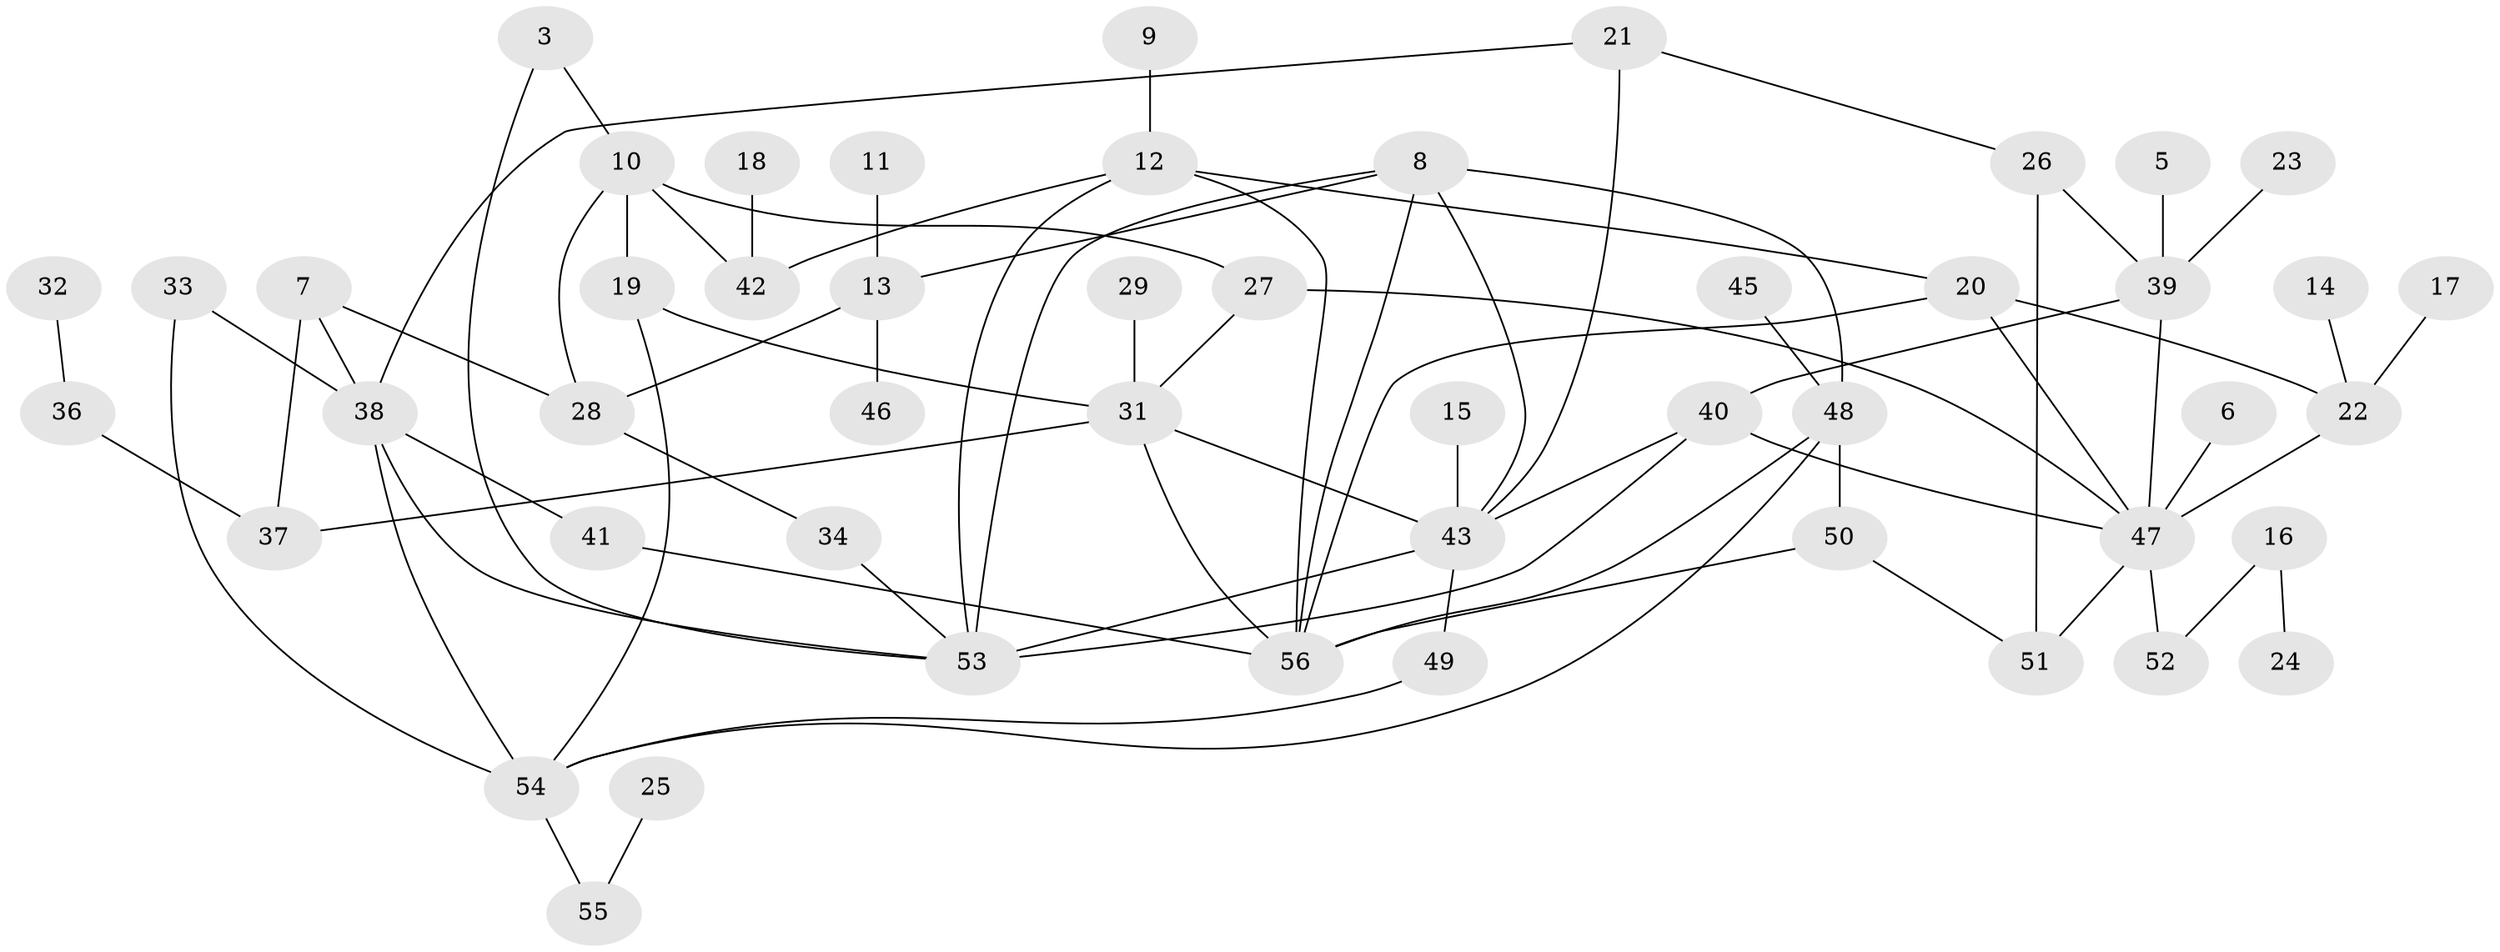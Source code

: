 // original degree distribution, {0: 0.044642857142857144, 2: 0.25, 1: 0.23214285714285715, 3: 0.25, 5: 0.05357142857142857, 4: 0.16964285714285715}
// Generated by graph-tools (version 1.1) at 2025/25/03/09/25 03:25:17]
// undirected, 50 vertices, 76 edges
graph export_dot {
graph [start="1"]
  node [color=gray90,style=filled];
  3;
  5;
  6;
  7;
  8;
  9;
  10;
  11;
  12;
  13;
  14;
  15;
  16;
  17;
  18;
  19;
  20;
  21;
  22;
  23;
  24;
  25;
  26;
  27;
  28;
  29;
  31;
  32;
  33;
  34;
  36;
  37;
  38;
  39;
  40;
  41;
  42;
  43;
  45;
  46;
  47;
  48;
  49;
  50;
  51;
  52;
  53;
  54;
  55;
  56;
  3 -- 10 [weight=1.0];
  3 -- 53 [weight=1.0];
  5 -- 39 [weight=1.0];
  6 -- 47 [weight=1.0];
  7 -- 28 [weight=1.0];
  7 -- 37 [weight=1.0];
  7 -- 38 [weight=1.0];
  8 -- 13 [weight=1.0];
  8 -- 43 [weight=1.0];
  8 -- 48 [weight=1.0];
  8 -- 53 [weight=1.0];
  8 -- 56 [weight=1.0];
  9 -- 12 [weight=1.0];
  10 -- 19 [weight=1.0];
  10 -- 27 [weight=1.0];
  10 -- 28 [weight=1.0];
  10 -- 42 [weight=1.0];
  11 -- 13 [weight=1.0];
  12 -- 20 [weight=1.0];
  12 -- 42 [weight=1.0];
  12 -- 53 [weight=1.0];
  12 -- 56 [weight=1.0];
  13 -- 28 [weight=1.0];
  13 -- 46 [weight=1.0];
  14 -- 22 [weight=1.0];
  15 -- 43 [weight=1.0];
  16 -- 24 [weight=1.0];
  16 -- 52 [weight=1.0];
  17 -- 22 [weight=1.0];
  18 -- 42 [weight=1.0];
  19 -- 31 [weight=2.0];
  19 -- 54 [weight=1.0];
  20 -- 22 [weight=1.0];
  20 -- 47 [weight=2.0];
  20 -- 56 [weight=1.0];
  21 -- 26 [weight=1.0];
  21 -- 38 [weight=1.0];
  21 -- 43 [weight=1.0];
  22 -- 47 [weight=1.0];
  23 -- 39 [weight=1.0];
  25 -- 55 [weight=1.0];
  26 -- 39 [weight=1.0];
  26 -- 51 [weight=1.0];
  27 -- 31 [weight=1.0];
  27 -- 47 [weight=1.0];
  28 -- 34 [weight=1.0];
  29 -- 31 [weight=1.0];
  31 -- 37 [weight=1.0];
  31 -- 43 [weight=2.0];
  31 -- 56 [weight=1.0];
  32 -- 36 [weight=1.0];
  33 -- 38 [weight=1.0];
  33 -- 54 [weight=1.0];
  34 -- 53 [weight=1.0];
  36 -- 37 [weight=1.0];
  38 -- 41 [weight=1.0];
  38 -- 53 [weight=1.0];
  38 -- 54 [weight=2.0];
  39 -- 40 [weight=1.0];
  39 -- 47 [weight=1.0];
  40 -- 43 [weight=1.0];
  40 -- 47 [weight=1.0];
  40 -- 53 [weight=1.0];
  41 -- 56 [weight=1.0];
  43 -- 49 [weight=1.0];
  43 -- 53 [weight=1.0];
  45 -- 48 [weight=1.0];
  47 -- 51 [weight=1.0];
  47 -- 52 [weight=1.0];
  48 -- 50 [weight=1.0];
  48 -- 54 [weight=1.0];
  48 -- 56 [weight=1.0];
  49 -- 54 [weight=1.0];
  50 -- 51 [weight=1.0];
  50 -- 56 [weight=1.0];
  54 -- 55 [weight=1.0];
}
